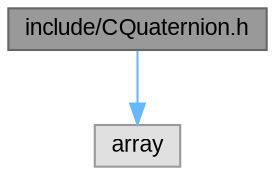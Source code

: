 digraph "include/CQuaternion.h"
{
 // LATEX_PDF_SIZE
  bgcolor="transparent";
  edge [fontname=Arial,fontsize=11,labelfontname=Arial,labelfontsize=11];
  node [fontname=Arial,fontsize=11,shape=box,height=0.2,width=0.4];
  Node1 [id="Node000001",label="include/CQuaternion.h",height=0.2,width=0.4,color="gray40", fillcolor="grey60", style="filled", fontcolor="black",tooltip=" "];
  Node1 -> Node2 [id="edge1_Node000001_Node000002",color="steelblue1",style="solid",tooltip=" "];
  Node2 [id="Node000002",label="array",height=0.2,width=0.4,color="grey60", fillcolor="#E0E0E0", style="filled",tooltip=" "];
}
